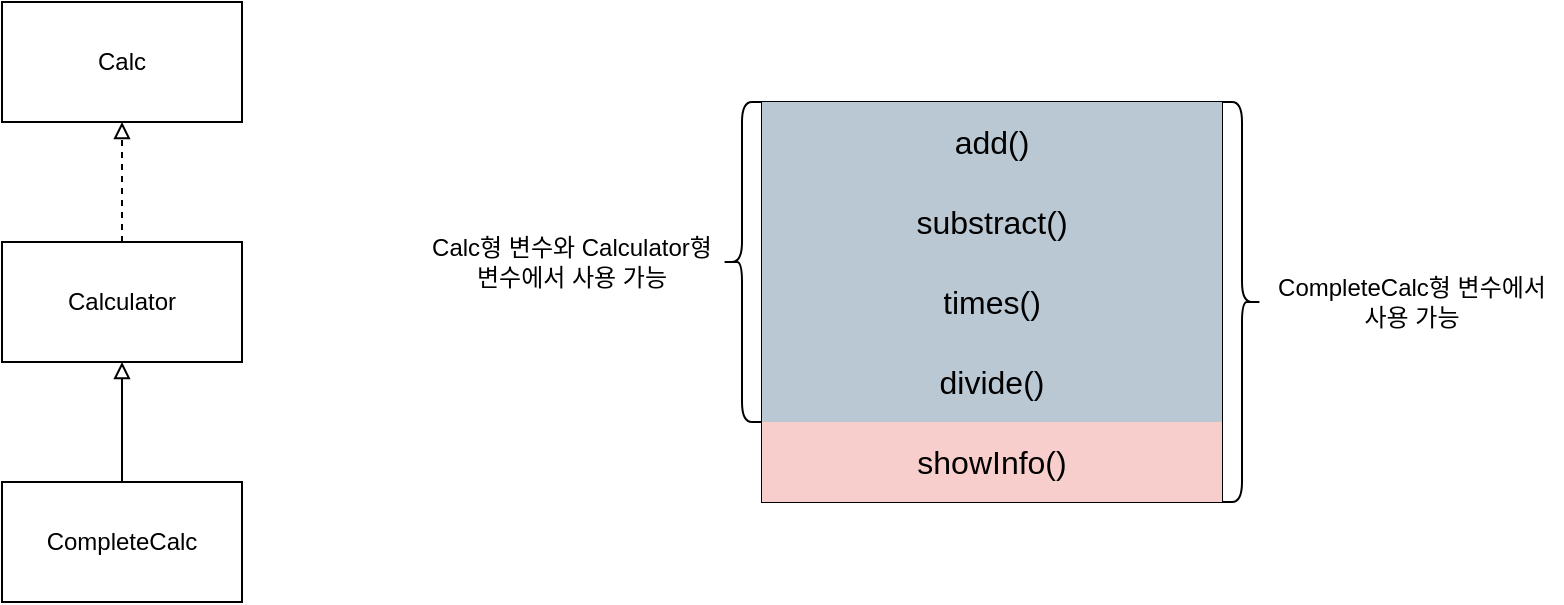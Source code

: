 <mxfile version="22.0.2" type="device">
  <diagram name="페이지-1" id="vNsFIIAk9ccgP4lwSKO1">
    <mxGraphModel dx="1098" dy="556" grid="1" gridSize="10" guides="1" tooltips="1" connect="1" arrows="1" fold="1" page="1" pageScale="1" pageWidth="1169" pageHeight="827" math="0" shadow="0">
      <root>
        <mxCell id="0" />
        <mxCell id="1" parent="0" />
        <mxCell id="NP0pzA52rJXzkE_DIAec-1" value="Calc" style="rounded=0;whiteSpace=wrap;html=1;" parent="1" vertex="1">
          <mxGeometry x="120" y="40" width="120" height="60" as="geometry" />
        </mxCell>
        <mxCell id="NP0pzA52rJXzkE_DIAec-2" value="Calculator" style="rounded=0;whiteSpace=wrap;html=1;" parent="1" vertex="1">
          <mxGeometry x="120" y="160" width="120" height="60" as="geometry" />
        </mxCell>
        <mxCell id="NP0pzA52rJXzkE_DIAec-3" value="CompleteCalc" style="rounded=0;whiteSpace=wrap;html=1;" parent="1" vertex="1">
          <mxGeometry x="120" y="280" width="120" height="60" as="geometry" />
        </mxCell>
        <mxCell id="NP0pzA52rJXzkE_DIAec-4" value="" style="endArrow=block;html=1;rounded=0;entryX=0.5;entryY=1;entryDx=0;entryDy=0;endFill=0;dashed=1;" parent="1" source="NP0pzA52rJXzkE_DIAec-2" target="NP0pzA52rJXzkE_DIAec-1" edge="1">
          <mxGeometry width="50" height="50" relative="1" as="geometry">
            <mxPoint x="540" y="310" as="sourcePoint" />
            <mxPoint x="590" y="260" as="targetPoint" />
            <Array as="points">
              <mxPoint x="180" y="140" />
            </Array>
          </mxGeometry>
        </mxCell>
        <mxCell id="NP0pzA52rJXzkE_DIAec-5" value="" style="endArrow=block;html=1;rounded=0;entryX=0.5;entryY=1;entryDx=0;entryDy=0;exitX=0.5;exitY=0;exitDx=0;exitDy=0;endFill=0;" parent="1" source="NP0pzA52rJXzkE_DIAec-3" target="NP0pzA52rJXzkE_DIAec-2" edge="1">
          <mxGeometry width="50" height="50" relative="1" as="geometry">
            <mxPoint x="540" y="310" as="sourcePoint" />
            <mxPoint x="590" y="260" as="targetPoint" />
          </mxGeometry>
        </mxCell>
        <mxCell id="3m7KIB3epPLcAVc1lXrH-31" value="" style="group" vertex="1" connectable="0" parent="1">
          <mxGeometry x="330" y="90" width="570" height="200" as="geometry" />
        </mxCell>
        <mxCell id="3m7KIB3epPLcAVc1lXrH-16" value="" style="shape=table;startSize=0;container=1;collapsible=0;childLayout=tableLayout;fontSize=16;" vertex="1" parent="3m7KIB3epPLcAVc1lXrH-31">
          <mxGeometry x="170" width="230" height="200" as="geometry" />
        </mxCell>
        <mxCell id="3m7KIB3epPLcAVc1lXrH-17" value="" style="shape=tableRow;horizontal=0;startSize=0;swimlaneHead=0;swimlaneBody=0;strokeColor=inherit;top=0;left=0;bottom=0;right=0;collapsible=0;dropTarget=0;fillColor=none;points=[[0,0.5],[1,0.5]];portConstraint=eastwest;fontSize=16;" vertex="1" parent="3m7KIB3epPLcAVc1lXrH-16">
          <mxGeometry width="230" height="40" as="geometry" />
        </mxCell>
        <mxCell id="3m7KIB3epPLcAVc1lXrH-18" value="add()" style="shape=partialRectangle;html=1;whiteSpace=wrap;connectable=0;strokeColor=#23445d;overflow=hidden;fillColor=#bac8d3;top=0;left=0;bottom=0;right=0;pointerEvents=1;fontSize=16;" vertex="1" parent="3m7KIB3epPLcAVc1lXrH-17">
          <mxGeometry width="230" height="40" as="geometry">
            <mxRectangle width="230" height="40" as="alternateBounds" />
          </mxGeometry>
        </mxCell>
        <mxCell id="3m7KIB3epPLcAVc1lXrH-19" value="" style="shape=tableRow;horizontal=0;startSize=0;swimlaneHead=0;swimlaneBody=0;strokeColor=inherit;top=0;left=0;bottom=0;right=0;collapsible=0;dropTarget=0;fillColor=none;points=[[0,0.5],[1,0.5]];portConstraint=eastwest;fontSize=16;" vertex="1" parent="3m7KIB3epPLcAVc1lXrH-16">
          <mxGeometry y="40" width="230" height="40" as="geometry" />
        </mxCell>
        <mxCell id="3m7KIB3epPLcAVc1lXrH-20" value="substract()" style="shape=partialRectangle;html=1;whiteSpace=wrap;connectable=0;strokeColor=#23445d;overflow=hidden;fillColor=#bac8d3;top=0;left=0;bottom=0;right=0;pointerEvents=1;fontSize=16;" vertex="1" parent="3m7KIB3epPLcAVc1lXrH-19">
          <mxGeometry width="230" height="40" as="geometry">
            <mxRectangle width="230" height="40" as="alternateBounds" />
          </mxGeometry>
        </mxCell>
        <mxCell id="3m7KIB3epPLcAVc1lXrH-21" value="" style="shape=tableRow;horizontal=0;startSize=0;swimlaneHead=0;swimlaneBody=0;strokeColor=inherit;top=0;left=0;bottom=0;right=0;collapsible=0;dropTarget=0;fillColor=none;points=[[0,0.5],[1,0.5]];portConstraint=eastwest;fontSize=16;" vertex="1" parent="3m7KIB3epPLcAVc1lXrH-16">
          <mxGeometry y="80" width="230" height="40" as="geometry" />
        </mxCell>
        <mxCell id="3m7KIB3epPLcAVc1lXrH-22" value="times()" style="shape=partialRectangle;html=1;whiteSpace=wrap;connectable=0;strokeColor=#23445d;overflow=hidden;fillColor=#bac8d3;top=0;left=0;bottom=0;right=0;pointerEvents=1;fontSize=16;" vertex="1" parent="3m7KIB3epPLcAVc1lXrH-21">
          <mxGeometry width="230" height="40" as="geometry">
            <mxRectangle width="230" height="40" as="alternateBounds" />
          </mxGeometry>
        </mxCell>
        <mxCell id="3m7KIB3epPLcAVc1lXrH-23" style="shape=tableRow;horizontal=0;startSize=0;swimlaneHead=0;swimlaneBody=0;strokeColor=inherit;top=0;left=0;bottom=0;right=0;collapsible=0;dropTarget=0;fillColor=none;points=[[0,0.5],[1,0.5]];portConstraint=eastwest;fontSize=16;" vertex="1" parent="3m7KIB3epPLcAVc1lXrH-16">
          <mxGeometry y="120" width="230" height="40" as="geometry" />
        </mxCell>
        <mxCell id="3m7KIB3epPLcAVc1lXrH-24" value="divide()" style="shape=partialRectangle;html=1;whiteSpace=wrap;connectable=0;strokeColor=#23445d;overflow=hidden;fillColor=#bac8d3;top=0;left=0;bottom=0;right=0;pointerEvents=1;fontSize=16;" vertex="1" parent="3m7KIB3epPLcAVc1lXrH-23">
          <mxGeometry width="230" height="40" as="geometry">
            <mxRectangle width="230" height="40" as="alternateBounds" />
          </mxGeometry>
        </mxCell>
        <mxCell id="3m7KIB3epPLcAVc1lXrH-25" style="shape=tableRow;horizontal=0;startSize=0;swimlaneHead=0;swimlaneBody=0;strokeColor=inherit;top=0;left=0;bottom=0;right=0;collapsible=0;dropTarget=0;fillColor=none;points=[[0,0.5],[1,0.5]];portConstraint=eastwest;fontSize=16;" vertex="1" parent="3m7KIB3epPLcAVc1lXrH-16">
          <mxGeometry y="160" width="230" height="40" as="geometry" />
        </mxCell>
        <mxCell id="3m7KIB3epPLcAVc1lXrH-26" value="showInfo()" style="shape=partialRectangle;html=1;whiteSpace=wrap;connectable=0;strokeColor=#b85450;overflow=hidden;fillColor=#f8cecc;top=0;left=0;bottom=0;right=0;pointerEvents=1;fontSize=16;" vertex="1" parent="3m7KIB3epPLcAVc1lXrH-25">
          <mxGeometry width="230" height="40" as="geometry">
            <mxRectangle width="230" height="40" as="alternateBounds" />
          </mxGeometry>
        </mxCell>
        <mxCell id="3m7KIB3epPLcAVc1lXrH-27" value="" style="shape=curlyBracket;whiteSpace=wrap;html=1;rounded=1;labelPosition=left;verticalLabelPosition=middle;align=right;verticalAlign=middle;" vertex="1" parent="3m7KIB3epPLcAVc1lXrH-31">
          <mxGeometry x="150" width="20" height="160" as="geometry" />
        </mxCell>
        <mxCell id="3m7KIB3epPLcAVc1lXrH-28" value="" style="shape=curlyBracket;whiteSpace=wrap;html=1;rounded=1;flipH=1;labelPosition=right;verticalLabelPosition=middle;align=left;verticalAlign=middle;" vertex="1" parent="3m7KIB3epPLcAVc1lXrH-31">
          <mxGeometry x="400" width="20" height="200" as="geometry" />
        </mxCell>
        <mxCell id="3m7KIB3epPLcAVc1lXrH-29" value="Calc형 변수와 Calculator형 변수에서 사용 가능" style="text;html=1;strokeColor=none;fillColor=none;align=center;verticalAlign=middle;whiteSpace=wrap;rounded=0;" vertex="1" parent="3m7KIB3epPLcAVc1lXrH-31">
          <mxGeometry y="65" width="150" height="30" as="geometry" />
        </mxCell>
        <mxCell id="3m7KIB3epPLcAVc1lXrH-30" value="CompleteCalc형 변수에서 사용 가능" style="text;html=1;strokeColor=none;fillColor=none;align=center;verticalAlign=middle;whiteSpace=wrap;rounded=0;" vertex="1" parent="3m7KIB3epPLcAVc1lXrH-31">
          <mxGeometry x="420" y="85" width="150" height="30" as="geometry" />
        </mxCell>
      </root>
    </mxGraphModel>
  </diagram>
</mxfile>

